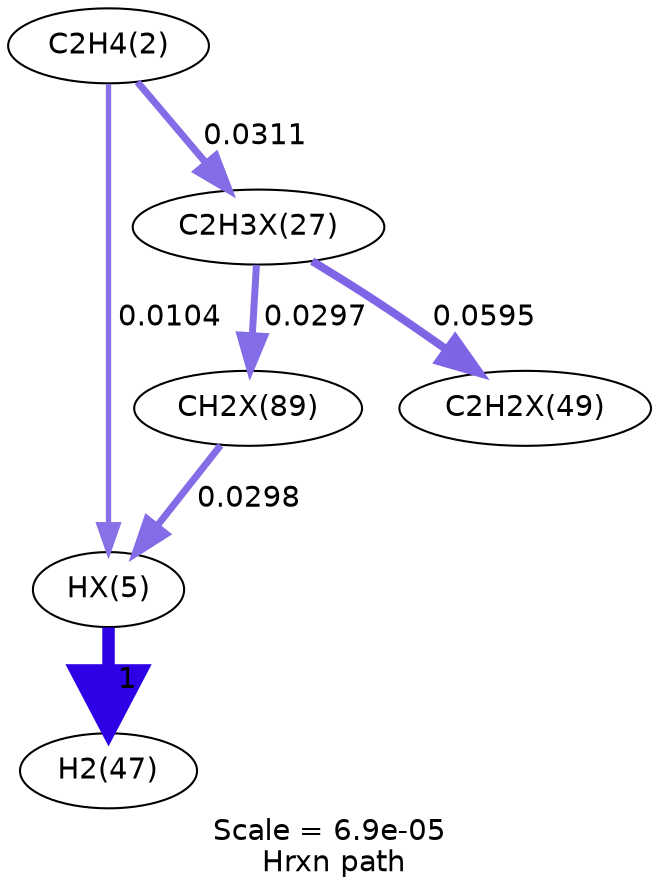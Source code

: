 digraph reaction_paths {
center=1;
s5 -> s18[fontname="Helvetica", style="setlinewidth(2.55)", arrowsize=1.28, color="0.7, 0.51, 0.9"
, label=" 0.0104"];
s5 -> s19[fontname="Helvetica", style="setlinewidth(3.38)", arrowsize=1.69, color="0.7, 0.531, 0.9"
, label=" 0.0311"];
s18 -> s10[fontname="Helvetica", style="setlinewidth(6)", arrowsize=3, color="0.7, 1.5, 0.9"
, label=" 1"];
s35 -> s18[fontname="Helvetica", style="setlinewidth(3.35)", arrowsize=1.67, color="0.7, 0.53, 0.9"
, label=" 0.0298"];
s19 -> s35[fontname="Helvetica", style="setlinewidth(3.35)", arrowsize=1.67, color="0.7, 0.53, 0.9"
, label=" 0.0297"];
s19 -> s30[fontname="Helvetica", style="setlinewidth(3.87)", arrowsize=1.93, color="0.7, 0.559, 0.9"
, label=" 0.0595"];
s5 [ fontname="Helvetica", label="C2H4(2)"];
s10 [ fontname="Helvetica", label="H2(47)"];
s18 [ fontname="Helvetica", label="HX(5)"];
s19 [ fontname="Helvetica", label="C2H3X(27)"];
s30 [ fontname="Helvetica", label="C2H2X(49)"];
s35 [ fontname="Helvetica", label="CH2X(89)"];
 label = "Scale = 6.9e-05\l Hrxn path";
 fontname = "Helvetica";
}
